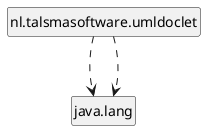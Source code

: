 @startuml
    set namespaceSeparator none
    hide circle
    hide empty fields
    hide empty methods

    "nl.talsmasoftware.umldoclet" ..> "java.lang"
    "nl.talsmasoftware.umldoclet" ..> "java.lang"

@enduml